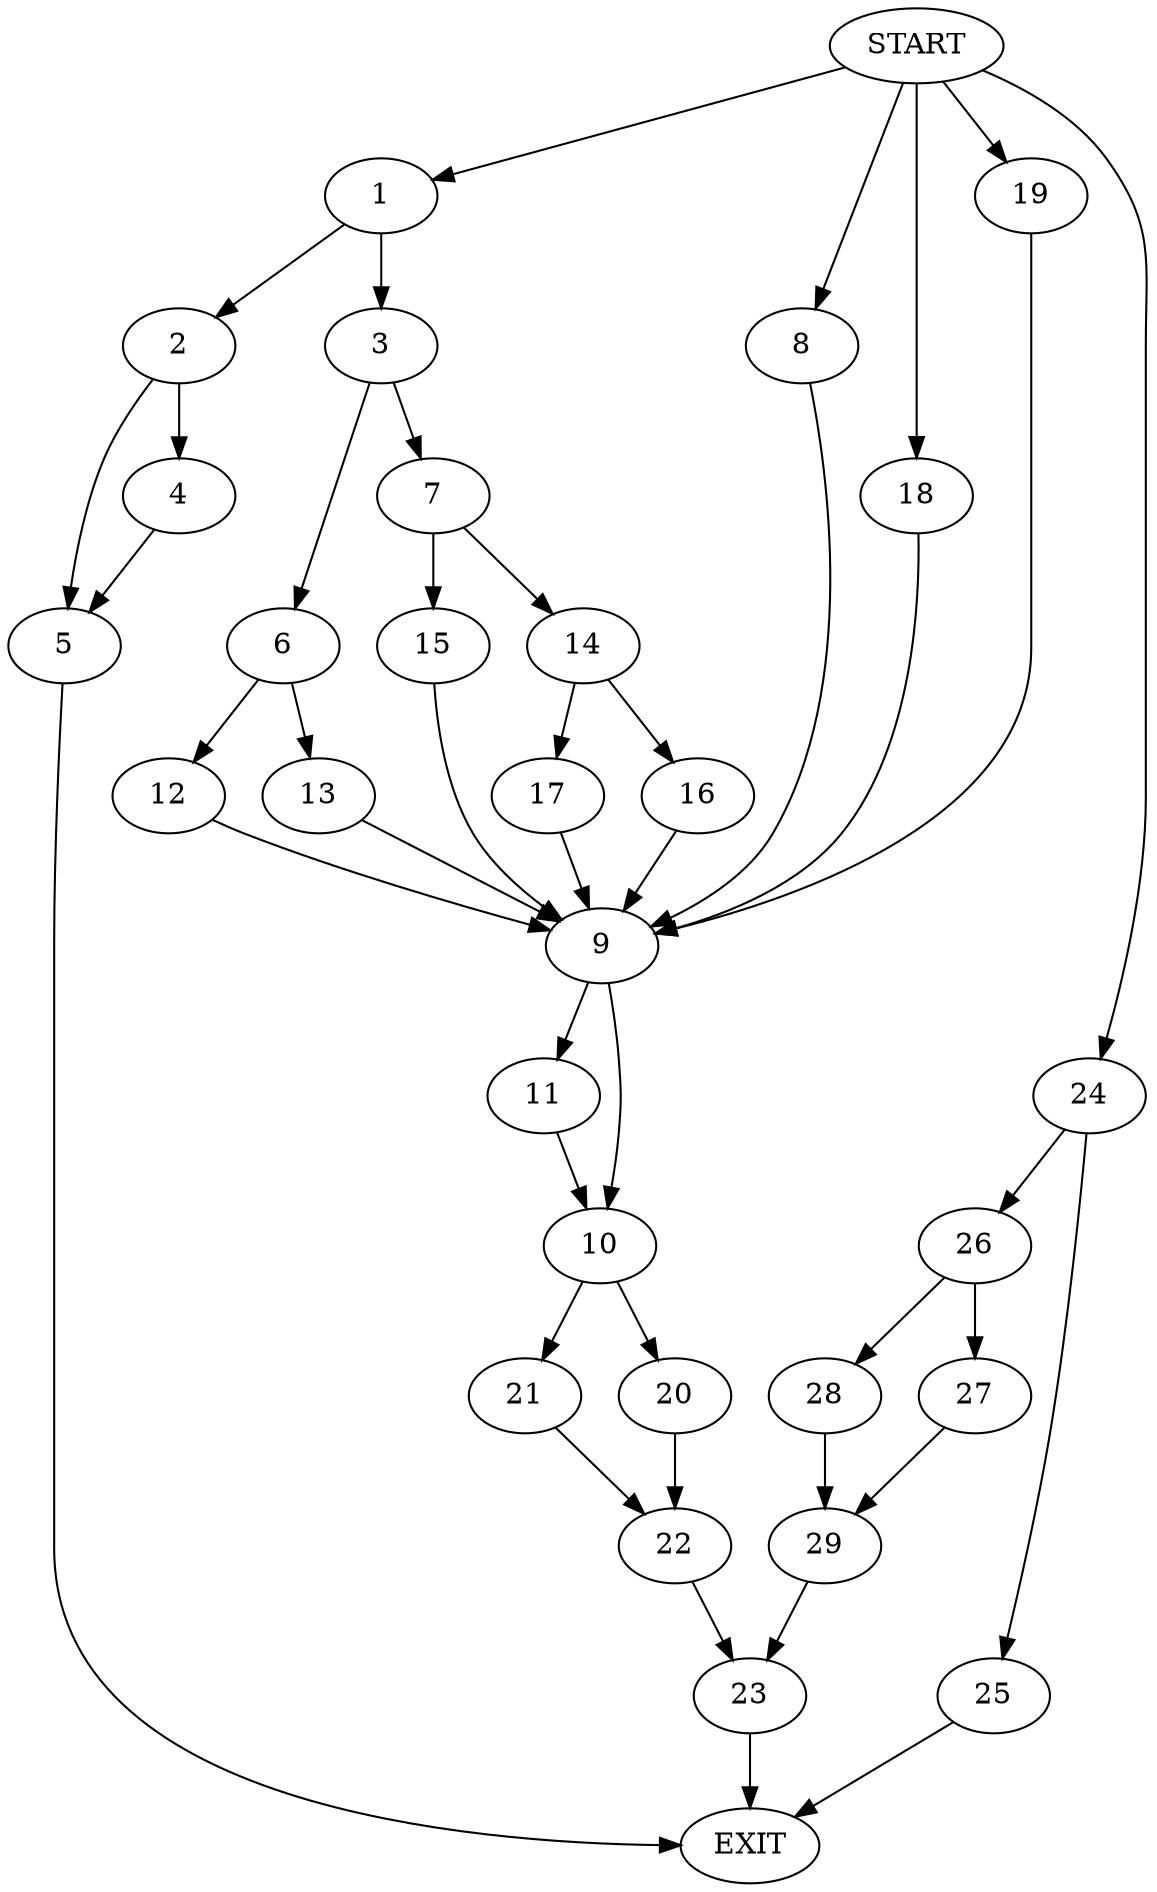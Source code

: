 digraph {
0 [label="START"]
30 [label="EXIT"]
0 -> 1
1 -> 2
1 -> 3
2 -> 4
2 -> 5
3 -> 6
3 -> 7
4 -> 5
5 -> 30
0 -> 8
8 -> 9
9 -> 10
9 -> 11
6 -> 12
6 -> 13
7 -> 14
7 -> 15
15 -> 9
14 -> 16
14 -> 17
0 -> 18
18 -> 9
17 -> 9
16 -> 9
13 -> 9
12 -> 9
0 -> 19
19 -> 9
10 -> 20
10 -> 21
11 -> 10
20 -> 22
21 -> 22
22 -> 23
23 -> 30
0 -> 24
24 -> 25
24 -> 26
26 -> 27
26 -> 28
25 -> 30
28 -> 29
27 -> 29
29 -> 23
}
